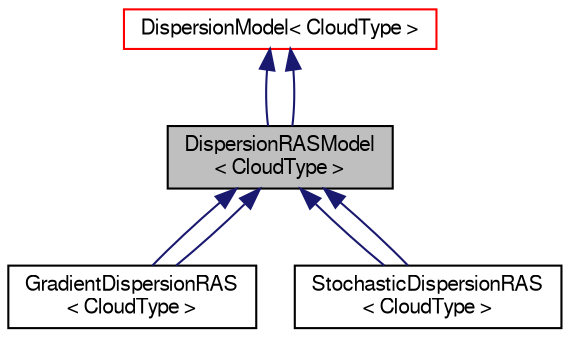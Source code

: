 digraph "DispersionRASModel&lt; CloudType &gt;"
{
  bgcolor="transparent";
  edge [fontname="FreeSans",fontsize="10",labelfontname="FreeSans",labelfontsize="10"];
  node [fontname="FreeSans",fontsize="10",shape=record];
  Node0 [label="DispersionRASModel\l\< CloudType \>",height=0.2,width=0.4,color="black", fillcolor="grey75", style="filled", fontcolor="black"];
  Node1 -> Node0 [dir="back",color="midnightblue",fontsize="10",style="solid",fontname="FreeSans"];
  Node1 [label="DispersionModel\< CloudType \>",height=0.2,width=0.4,color="red",URL="$a23770.html"];
  Node1 -> Node0 [dir="back",color="midnightblue",fontsize="10",style="solid",fontname="FreeSans"];
  Node0 -> Node4 [dir="back",color="midnightblue",fontsize="10",style="solid",fontname="FreeSans"];
  Node4 [label="GradientDispersionRAS\l\< CloudType \>",height=0.2,width=0.4,color="black",URL="$a24598.html",tooltip="The velocity is perturbed in the direction of -grad(k), with a Gaussian random number distribution wi..."];
  Node0 -> Node4 [dir="back",color="midnightblue",fontsize="10",style="solid",fontname="FreeSans"];
  Node0 -> Node5 [dir="back",color="midnightblue",fontsize="10",style="solid",fontname="FreeSans"];
  Node5 [label="StochasticDispersionRAS\l\< CloudType \>",height=0.2,width=0.4,color="black",URL="$a24602.html",tooltip="The velocity is perturbed in random direction, with a Gaussian random number distribution with varian..."];
  Node0 -> Node5 [dir="back",color="midnightblue",fontsize="10",style="solid",fontname="FreeSans"];
}
